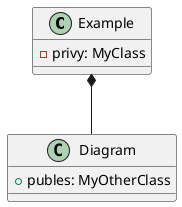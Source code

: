@startuml
    class Example {
        -privy: MyClass
    }

    class Diagram {
        +publes: MyOtherClass
    }

    Example *-- Diagram
@enduml

